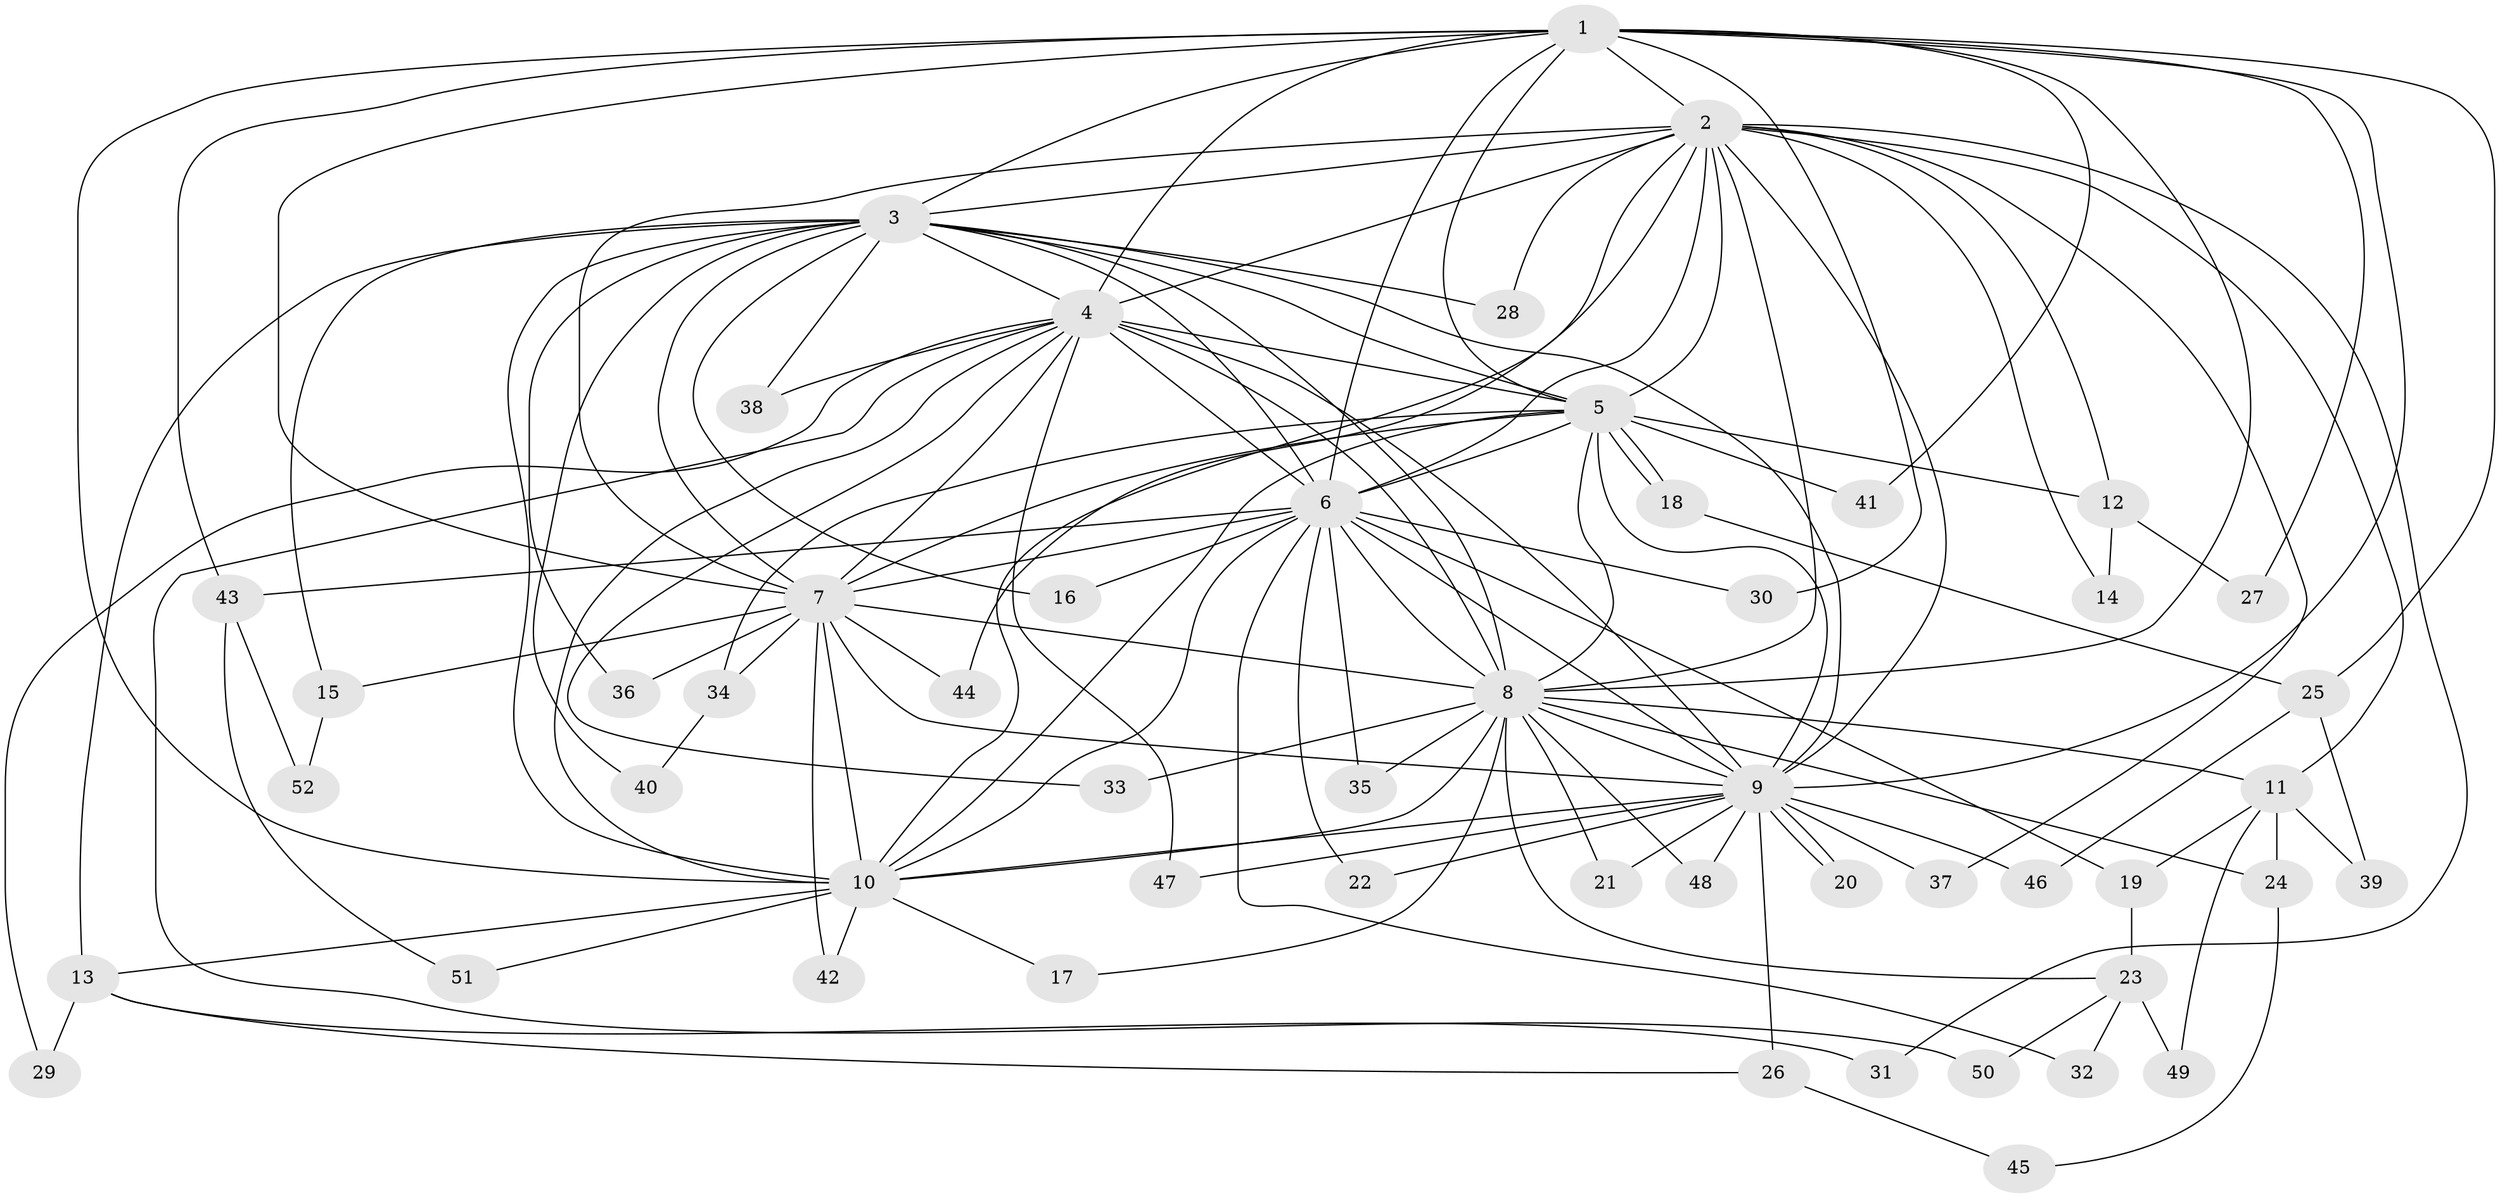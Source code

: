 // coarse degree distribution, {14: 0.06666666666666667, 8: 0.06666666666666667, 5: 0.13333333333333333, 4: 0.06666666666666667, 2: 0.26666666666666666, 1: 0.26666666666666666, 3: 0.13333333333333333}
// Generated by graph-tools (version 1.1) at 2025/17/03/04/25 18:17:27]
// undirected, 52 vertices, 129 edges
graph export_dot {
graph [start="1"]
  node [color=gray90,style=filled];
  1;
  2;
  3;
  4;
  5;
  6;
  7;
  8;
  9;
  10;
  11;
  12;
  13;
  14;
  15;
  16;
  17;
  18;
  19;
  20;
  21;
  22;
  23;
  24;
  25;
  26;
  27;
  28;
  29;
  30;
  31;
  32;
  33;
  34;
  35;
  36;
  37;
  38;
  39;
  40;
  41;
  42;
  43;
  44;
  45;
  46;
  47;
  48;
  49;
  50;
  51;
  52;
  1 -- 2;
  1 -- 3;
  1 -- 4;
  1 -- 5;
  1 -- 6;
  1 -- 7;
  1 -- 8;
  1 -- 9;
  1 -- 10;
  1 -- 25;
  1 -- 27;
  1 -- 30;
  1 -- 41;
  1 -- 43;
  2 -- 3;
  2 -- 4;
  2 -- 5;
  2 -- 6;
  2 -- 7;
  2 -- 8;
  2 -- 9;
  2 -- 10;
  2 -- 11;
  2 -- 12;
  2 -- 14;
  2 -- 28;
  2 -- 31;
  2 -- 37;
  2 -- 44;
  3 -- 4;
  3 -- 5;
  3 -- 6;
  3 -- 7;
  3 -- 8;
  3 -- 9;
  3 -- 10;
  3 -- 13;
  3 -- 15;
  3 -- 16;
  3 -- 28;
  3 -- 36;
  3 -- 38;
  3 -- 40;
  4 -- 5;
  4 -- 6;
  4 -- 7;
  4 -- 8;
  4 -- 9;
  4 -- 10;
  4 -- 29;
  4 -- 33;
  4 -- 38;
  4 -- 47;
  4 -- 50;
  5 -- 6;
  5 -- 7;
  5 -- 8;
  5 -- 9;
  5 -- 10;
  5 -- 12;
  5 -- 18;
  5 -- 18;
  5 -- 34;
  5 -- 41;
  6 -- 7;
  6 -- 8;
  6 -- 9;
  6 -- 10;
  6 -- 16;
  6 -- 19;
  6 -- 22;
  6 -- 30;
  6 -- 32;
  6 -- 35;
  6 -- 43;
  7 -- 8;
  7 -- 9;
  7 -- 10;
  7 -- 15;
  7 -- 34;
  7 -- 36;
  7 -- 42;
  7 -- 44;
  8 -- 9;
  8 -- 10;
  8 -- 11;
  8 -- 17;
  8 -- 21;
  8 -- 23;
  8 -- 24;
  8 -- 33;
  8 -- 35;
  8 -- 48;
  9 -- 10;
  9 -- 20;
  9 -- 20;
  9 -- 21;
  9 -- 22;
  9 -- 26;
  9 -- 37;
  9 -- 46;
  9 -- 47;
  9 -- 48;
  10 -- 13;
  10 -- 17;
  10 -- 42;
  10 -- 51;
  11 -- 19;
  11 -- 24;
  11 -- 39;
  11 -- 49;
  12 -- 14;
  12 -- 27;
  13 -- 26;
  13 -- 29;
  13 -- 31;
  15 -- 52;
  18 -- 25;
  19 -- 23;
  23 -- 32;
  23 -- 49;
  23 -- 50;
  24 -- 45;
  25 -- 39;
  25 -- 46;
  26 -- 45;
  34 -- 40;
  43 -- 51;
  43 -- 52;
}
